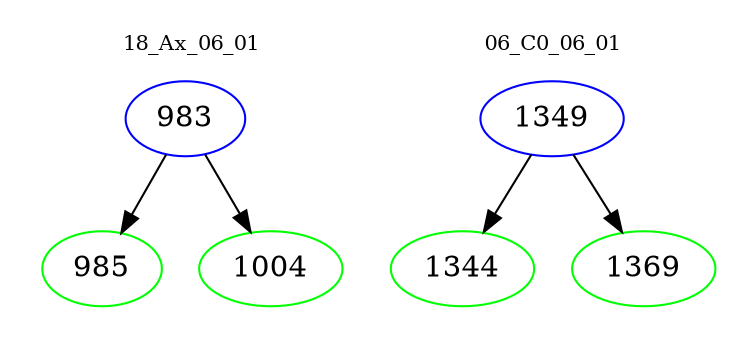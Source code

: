 digraph{
subgraph cluster_0 {
color = white
label = "18_Ax_06_01";
fontsize=10;
T0_983 [label="983", color="blue"]
T0_983 -> T0_985 [color="black"]
T0_985 [label="985", color="green"]
T0_983 -> T0_1004 [color="black"]
T0_1004 [label="1004", color="green"]
}
subgraph cluster_1 {
color = white
label = "06_C0_06_01";
fontsize=10;
T1_1349 [label="1349", color="blue"]
T1_1349 -> T1_1344 [color="black"]
T1_1344 [label="1344", color="green"]
T1_1349 -> T1_1369 [color="black"]
T1_1369 [label="1369", color="green"]
}
}
